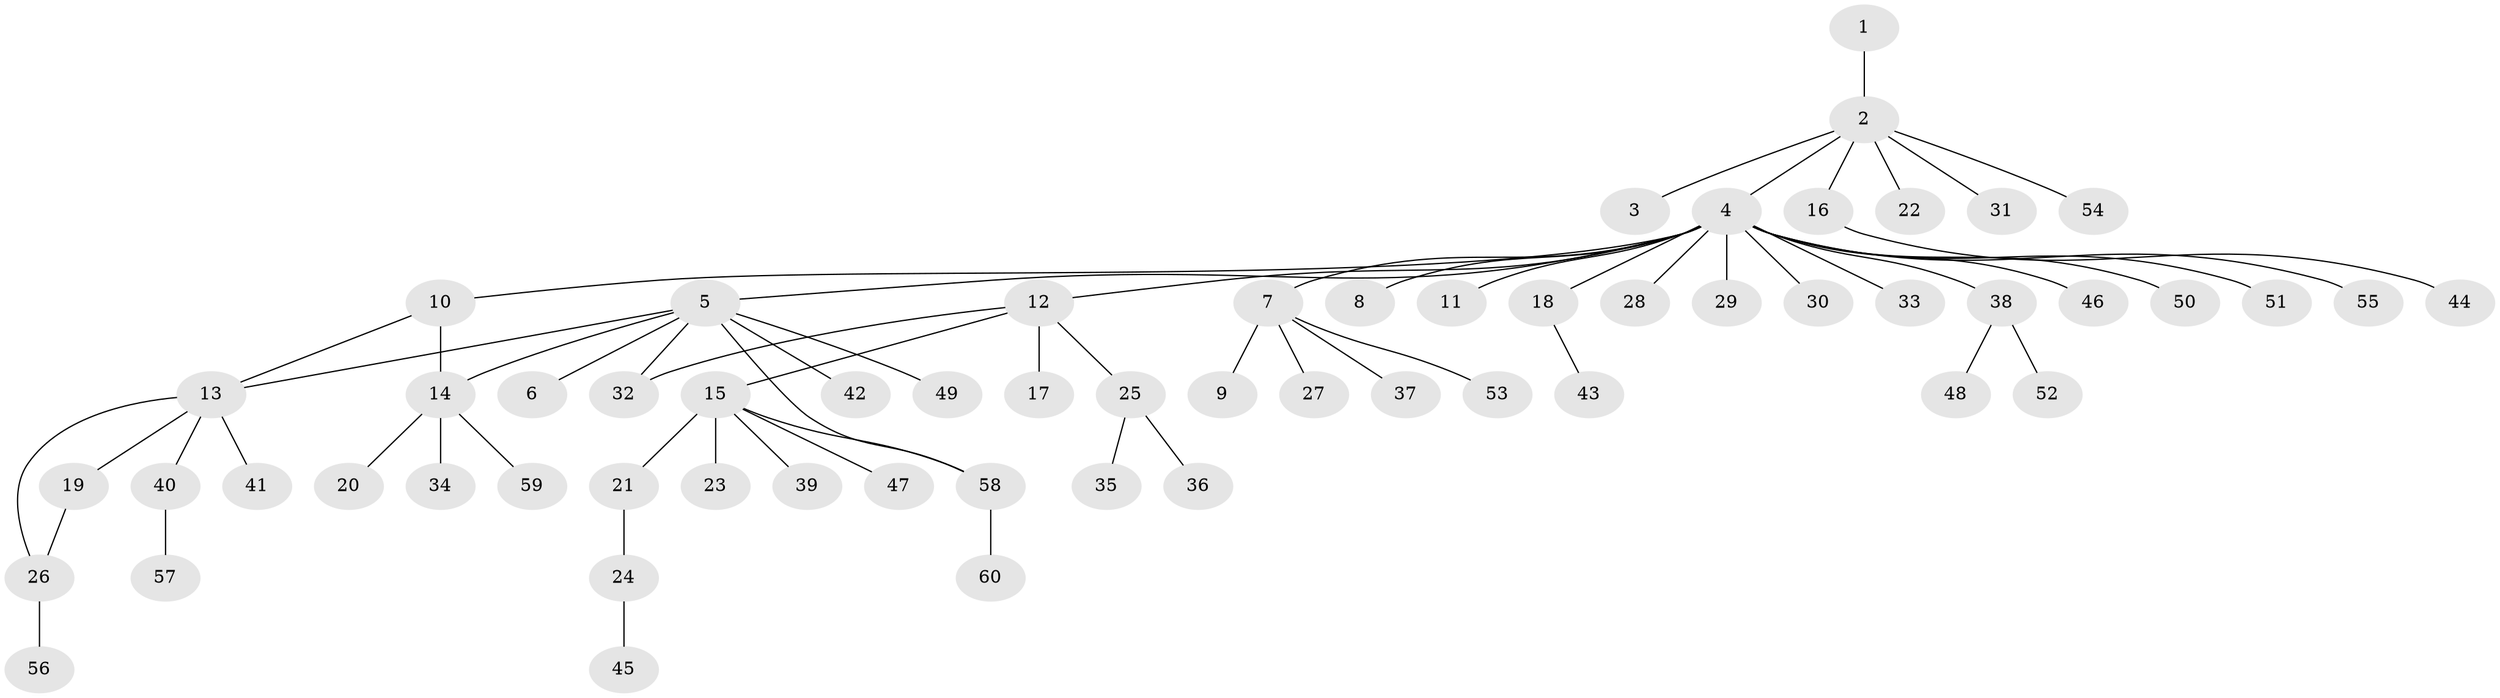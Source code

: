 // coarse degree distribution, {6: 0.03333333333333333, 1: 0.4666666666666667, 7: 0.03333333333333333, 5: 0.06666666666666667, 4: 0.06666666666666667, 3: 0.1, 2: 0.23333333333333334}
// Generated by graph-tools (version 1.1) at 2025/50/03/04/25 22:50:10]
// undirected, 60 vertices, 64 edges
graph export_dot {
  node [color=gray90,style=filled];
  1;
  2;
  3;
  4;
  5;
  6;
  7;
  8;
  9;
  10;
  11;
  12;
  13;
  14;
  15;
  16;
  17;
  18;
  19;
  20;
  21;
  22;
  23;
  24;
  25;
  26;
  27;
  28;
  29;
  30;
  31;
  32;
  33;
  34;
  35;
  36;
  37;
  38;
  39;
  40;
  41;
  42;
  43;
  44;
  45;
  46;
  47;
  48;
  49;
  50;
  51;
  52;
  53;
  54;
  55;
  56;
  57;
  58;
  59;
  60;
  1 -- 2;
  2 -- 3;
  2 -- 4;
  2 -- 16;
  2 -- 22;
  2 -- 31;
  2 -- 54;
  4 -- 5;
  4 -- 7;
  4 -- 8;
  4 -- 10;
  4 -- 11;
  4 -- 12;
  4 -- 18;
  4 -- 28;
  4 -- 29;
  4 -- 30;
  4 -- 33;
  4 -- 38;
  4 -- 46;
  4 -- 50;
  4 -- 51;
  4 -- 55;
  5 -- 6;
  5 -- 13;
  5 -- 14;
  5 -- 32;
  5 -- 42;
  5 -- 49;
  5 -- 58;
  7 -- 9;
  7 -- 27;
  7 -- 37;
  7 -- 53;
  10 -- 13;
  10 -- 14;
  12 -- 15;
  12 -- 17;
  12 -- 25;
  12 -- 32;
  13 -- 19;
  13 -- 26;
  13 -- 40;
  13 -- 41;
  14 -- 20;
  14 -- 34;
  14 -- 59;
  15 -- 21;
  15 -- 23;
  15 -- 39;
  15 -- 47;
  15 -- 58;
  16 -- 44;
  18 -- 43;
  19 -- 26;
  21 -- 24;
  24 -- 45;
  25 -- 35;
  25 -- 36;
  26 -- 56;
  38 -- 48;
  38 -- 52;
  40 -- 57;
  58 -- 60;
}
